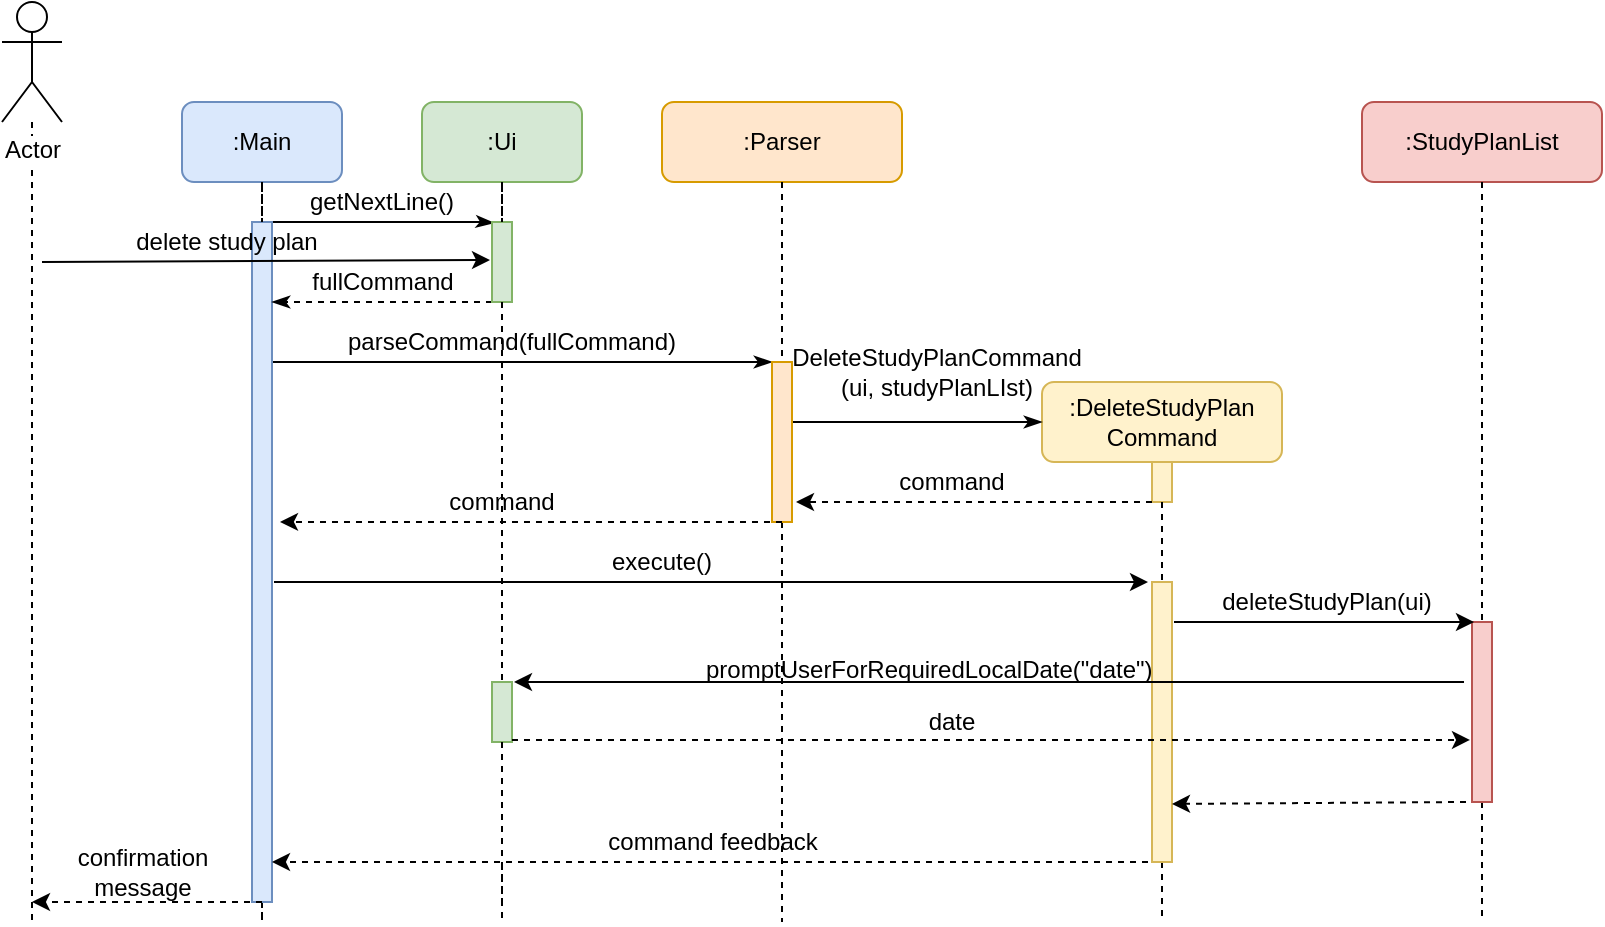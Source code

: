 <mxfile version="12.9.10" type="device"><diagram id="o_KrSBOa8JoWa7Z2Ccje" name="Page-1"><mxGraphModel dx="946" dy="596" grid="1" gridSize="10" guides="1" tooltips="1" connect="1" arrows="1" fold="1" page="1" pageScale="1" pageWidth="1169" pageHeight="827" math="0" shadow="0"><root><mxCell id="0"/><mxCell id="1" parent="0"/><mxCell id="TY5xW9ysp1mzQ-ZTCHtc-14" style="edgeStyle=orthogonalEdgeStyle;rounded=0;orthogonalLoop=1;jettySize=auto;html=1;dashed=1;endArrow=none;endFill=0;" parent="1" source="TY5xW9ysp1mzQ-ZTCHtc-1" edge="1"><mxGeometry relative="1" as="geometry"><mxPoint x="55" y="480" as="targetPoint"/></mxGeometry></mxCell><mxCell id="TY5xW9ysp1mzQ-ZTCHtc-1" value="Actor" style="shape=umlActor;verticalLabelPosition=bottom;labelBackgroundColor=#ffffff;verticalAlign=top;html=1;" parent="1" vertex="1"><mxGeometry x="40" y="20" width="30" height="60" as="geometry"/></mxCell><mxCell id="TY5xW9ysp1mzQ-ZTCHtc-17" style="edgeStyle=orthogonalEdgeStyle;rounded=0;orthogonalLoop=1;jettySize=auto;html=1;dashed=1;endArrow=none;endFill=0;" parent="1" source="TY5xW9ysp1mzQ-ZTCHtc-54" edge="1"><mxGeometry relative="1" as="geometry"><mxPoint x="620" y="480" as="targetPoint"/></mxGeometry></mxCell><mxCell id="TY5xW9ysp1mzQ-ZTCHtc-8" value=":DeleteStudyPlan&lt;br&gt;Command" style="rounded=1;whiteSpace=wrap;html=1;fillColor=#fff2cc;strokeColor=#d6b656;" parent="1" vertex="1"><mxGeometry x="560" y="210" width="120" height="40" as="geometry"/></mxCell><mxCell id="TY5xW9ysp1mzQ-ZTCHtc-18" style="edgeStyle=orthogonalEdgeStyle;rounded=0;orthogonalLoop=1;jettySize=auto;html=1;dashed=1;endArrow=none;endFill=0;" parent="1" source="TY5xW9ysp1mzQ-ZTCHtc-59" edge="1"><mxGeometry relative="1" as="geometry"><mxPoint x="780" y="480" as="targetPoint"/></mxGeometry></mxCell><mxCell id="TY5xW9ysp1mzQ-ZTCHtc-9" value=":StudyPlanList" style="rounded=1;whiteSpace=wrap;html=1;fillColor=#f8cecc;strokeColor=#b85450;" parent="1" vertex="1"><mxGeometry x="720" y="70" width="120" height="40" as="geometry"/></mxCell><mxCell id="TY5xW9ysp1mzQ-ZTCHtc-19" style="edgeStyle=orthogonalEdgeStyle;rounded=0;orthogonalLoop=1;jettySize=auto;html=1;dashed=1;endArrow=none;endFill=0;" parent="1" edge="1"><mxGeometry relative="1" as="geometry"><mxPoint x="290" y="480" as="targetPoint"/><mxPoint x="290" y="451" as="sourcePoint"/></mxGeometry></mxCell><mxCell id="TY5xW9ysp1mzQ-ZTCHtc-12" value=":Ui" style="rounded=1;whiteSpace=wrap;html=1;fillColor=#d5e8d4;strokeColor=#82b366;" parent="1" vertex="1"><mxGeometry x="250" y="70" width="80" height="40" as="geometry"/></mxCell><mxCell id="TY5xW9ysp1mzQ-ZTCHtc-23" style="edgeStyle=orthogonalEdgeStyle;rounded=0;orthogonalLoop=1;jettySize=auto;html=1;dashed=1;endArrow=none;endFill=0;" parent="1" source="TY5xW9ysp1mzQ-ZTCHtc-41" edge="1"><mxGeometry relative="1" as="geometry"><mxPoint x="430" y="480" as="targetPoint"/></mxGeometry></mxCell><mxCell id="TY5xW9ysp1mzQ-ZTCHtc-22" value=":Parser" style="rounded=1;whiteSpace=wrap;html=1;fillColor=#ffe6cc;strokeColor=#d79b00;" parent="1" vertex="1"><mxGeometry x="370" y="70" width="120" height="40" as="geometry"/></mxCell><mxCell id="TY5xW9ysp1mzQ-ZTCHtc-25" style="edgeStyle=orthogonalEdgeStyle;rounded=0;orthogonalLoop=1;jettySize=auto;html=1;dashed=1;endArrow=none;endFill=0;" parent="1" source="TY5xW9ysp1mzQ-ZTCHtc-26" edge="1"><mxGeometry relative="1" as="geometry"><mxPoint x="170" y="470" as="targetPoint"/><Array as="points"><mxPoint x="170" y="480"/><mxPoint x="170" y="480"/></Array></mxGeometry></mxCell><mxCell id="TY5xW9ysp1mzQ-ZTCHtc-24" value=":Main" style="rounded=1;whiteSpace=wrap;html=1;fillColor=#dae8fc;strokeColor=#6c8ebf;" parent="1" vertex="1"><mxGeometry x="130" y="70" width="80" height="40" as="geometry"/></mxCell><mxCell id="TY5xW9ysp1mzQ-ZTCHtc-28" style="edgeStyle=orthogonalEdgeStyle;rounded=0;orthogonalLoop=1;jettySize=auto;html=1;endArrow=classicThin;endFill=1;entryX=0.1;entryY=0.013;entryDx=0;entryDy=0;entryPerimeter=0;" parent="1" source="TY5xW9ysp1mzQ-ZTCHtc-26" target="TY5xW9ysp1mzQ-ZTCHtc-29" edge="1"><mxGeometry relative="1" as="geometry"><mxPoint x="280" y="130" as="targetPoint"/><Array as="points"><mxPoint x="280" y="130"/><mxPoint x="280" y="131"/></Array></mxGeometry></mxCell><mxCell id="TY5xW9ysp1mzQ-ZTCHtc-40" style="edgeStyle=orthogonalEdgeStyle;rounded=0;orthogonalLoop=1;jettySize=auto;html=1;endArrow=classicThin;endFill=1;" parent="1" source="TY5xW9ysp1mzQ-ZTCHtc-26" target="TY5xW9ysp1mzQ-ZTCHtc-41" edge="1"><mxGeometry relative="1" as="geometry"><mxPoint x="420" y="200" as="targetPoint"/><Array as="points"><mxPoint x="420" y="200"/><mxPoint x="420" y="200"/></Array></mxGeometry></mxCell><mxCell id="TY5xW9ysp1mzQ-ZTCHtc-26" value="" style="html=1;points=[];perimeter=orthogonalPerimeter;fillColor=#dae8fc;strokeColor=#6c8ebf;" parent="1" vertex="1"><mxGeometry x="165" y="130" width="10" height="340" as="geometry"/></mxCell><mxCell id="TY5xW9ysp1mzQ-ZTCHtc-27" style="edgeStyle=orthogonalEdgeStyle;rounded=0;orthogonalLoop=1;jettySize=auto;html=1;dashed=1;endArrow=none;endFill=0;" parent="1" source="TY5xW9ysp1mzQ-ZTCHtc-24" target="TY5xW9ysp1mzQ-ZTCHtc-26" edge="1"><mxGeometry relative="1" as="geometry"><mxPoint x="170" y="460" as="targetPoint"/><mxPoint x="170" y="110" as="sourcePoint"/></mxGeometry></mxCell><mxCell id="TY5xW9ysp1mzQ-ZTCHtc-35" style="edgeStyle=orthogonalEdgeStyle;rounded=0;orthogonalLoop=1;jettySize=auto;html=1;endArrow=classicThin;endFill=1;dashed=1;" parent="1" source="TY5xW9ysp1mzQ-ZTCHtc-29" target="TY5xW9ysp1mzQ-ZTCHtc-26" edge="1"><mxGeometry relative="1" as="geometry"><Array as="points"><mxPoint x="240" y="170"/><mxPoint x="240" y="170"/></Array></mxGeometry></mxCell><mxCell id="TY5xW9ysp1mzQ-ZTCHtc-29" value="" style="html=1;points=[];perimeter=orthogonalPerimeter;fillColor=#d5e8d4;strokeColor=#82b366;" parent="1" vertex="1"><mxGeometry x="285" y="130" width="10" height="40" as="geometry"/></mxCell><mxCell id="TY5xW9ysp1mzQ-ZTCHtc-30" style="edgeStyle=orthogonalEdgeStyle;rounded=0;orthogonalLoop=1;jettySize=auto;html=1;dashed=1;endArrow=none;endFill=0;" parent="1" source="TY5xW9ysp1mzQ-ZTCHtc-12" target="TY5xW9ysp1mzQ-ZTCHtc-29" edge="1"><mxGeometry relative="1" as="geometry"><mxPoint x="290" y="460" as="targetPoint"/><mxPoint x="290" y="110" as="sourcePoint"/></mxGeometry></mxCell><mxCell id="TY5xW9ysp1mzQ-ZTCHtc-36" value="getNextLine()" style="text;html=1;strokeColor=none;fillColor=none;align=center;verticalAlign=middle;whiteSpace=wrap;rounded=0;" parent="1" vertex="1"><mxGeometry x="210" y="110" width="40" height="20" as="geometry"/></mxCell><mxCell id="TY5xW9ysp1mzQ-ZTCHtc-37" value="" style="endArrow=classic;html=1;entryX=-0.1;entryY=0.475;entryDx=0;entryDy=0;entryPerimeter=0;" parent="1" target="TY5xW9ysp1mzQ-ZTCHtc-29" edge="1"><mxGeometry width="50" height="50" relative="1" as="geometry"><mxPoint x="60" y="150" as="sourcePoint"/><mxPoint x="164" y="150" as="targetPoint"/></mxGeometry></mxCell><mxCell id="TY5xW9ysp1mzQ-ZTCHtc-38" value="delete study plan" style="text;html=1;strokeColor=none;fillColor=none;align=center;verticalAlign=middle;whiteSpace=wrap;rounded=0;" parent="1" vertex="1"><mxGeometry x="55" y="130" width="195" height="20" as="geometry"/></mxCell><mxCell id="TY5xW9ysp1mzQ-ZTCHtc-39" value="fullCommand" style="text;html=1;strokeColor=none;fillColor=none;align=center;verticalAlign=middle;whiteSpace=wrap;rounded=0;" parent="1" vertex="1"><mxGeometry x="182.5" y="150" width="95" height="20" as="geometry"/></mxCell><mxCell id="TY5xW9ysp1mzQ-ZTCHtc-47" style="edgeStyle=orthogonalEdgeStyle;rounded=0;orthogonalLoop=1;jettySize=auto;html=1;entryX=0;entryY=0.5;entryDx=0;entryDy=0;endArrow=classicThin;endFill=1;" parent="1" source="TY5xW9ysp1mzQ-ZTCHtc-41" target="TY5xW9ysp1mzQ-ZTCHtc-8" edge="1"><mxGeometry relative="1" as="geometry"><Array as="points"><mxPoint x="450" y="230"/><mxPoint x="450" y="230"/></Array></mxGeometry></mxCell><mxCell id="TY5xW9ysp1mzQ-ZTCHtc-41" value="" style="html=1;points=[];perimeter=orthogonalPerimeter;fillColor=#ffe6cc;strokeColor=#d79b00;" parent="1" vertex="1"><mxGeometry x="425" y="200" width="10" height="80" as="geometry"/></mxCell><mxCell id="TY5xW9ysp1mzQ-ZTCHtc-42" style="edgeStyle=orthogonalEdgeStyle;rounded=0;orthogonalLoop=1;jettySize=auto;html=1;dashed=1;endArrow=none;endFill=0;" parent="1" source="TY5xW9ysp1mzQ-ZTCHtc-22" target="TY5xW9ysp1mzQ-ZTCHtc-41" edge="1"><mxGeometry relative="1" as="geometry"><mxPoint x="430" y="450" as="targetPoint"/><mxPoint x="430" y="110" as="sourcePoint"/></mxGeometry></mxCell><mxCell id="TY5xW9ysp1mzQ-ZTCHtc-43" value="parseCommand(fullCommand)" style="text;html=1;strokeColor=none;fillColor=none;align=center;verticalAlign=middle;whiteSpace=wrap;rounded=0;" parent="1" vertex="1"><mxGeometry x="240" y="180" width="110" height="20" as="geometry"/></mxCell><mxCell id="TY5xW9ysp1mzQ-ZTCHtc-48" value="DeleteStudyPlanCommand&lt;br&gt;(ui, studyPlanLIst)" style="text;html=1;strokeColor=none;fillColor=none;align=center;verticalAlign=middle;whiteSpace=wrap;rounded=0;" parent="1" vertex="1"><mxGeometry x="440" y="190" width="135" height="30" as="geometry"/></mxCell><mxCell id="TY5xW9ysp1mzQ-ZTCHtc-49" value="" style="html=1;points=[];perimeter=orthogonalPerimeter;fillColor=#fff2cc;strokeColor=#d6b656;" parent="1" vertex="1"><mxGeometry x="615" y="250" width="10" height="20" as="geometry"/></mxCell><mxCell id="TY5xW9ysp1mzQ-ZTCHtc-52" value="command" style="text;html=1;strokeColor=none;fillColor=none;align=center;verticalAlign=middle;whiteSpace=wrap;rounded=0;" parent="1" vertex="1"><mxGeometry x="470" y="250" width="90" height="20" as="geometry"/></mxCell><mxCell id="TY5xW9ysp1mzQ-ZTCHtc-53" value="" style="endArrow=classic;html=1;" parent="1" edge="1"><mxGeometry width="50" height="50" relative="1" as="geometry"><mxPoint x="176" y="310" as="sourcePoint"/><mxPoint x="613" y="310" as="targetPoint"/></mxGeometry></mxCell><mxCell id="TY5xW9ysp1mzQ-ZTCHtc-54" value="" style="html=1;points=[];perimeter=orthogonalPerimeter;fillColor=#fff2cc;strokeColor=#d6b656;" parent="1" vertex="1"><mxGeometry x="615" y="310" width="10" height="140" as="geometry"/></mxCell><mxCell id="TY5xW9ysp1mzQ-ZTCHtc-55" style="edgeStyle=orthogonalEdgeStyle;rounded=0;orthogonalLoop=1;jettySize=auto;html=1;dashed=1;endArrow=none;endFill=0;" parent="1" source="TY5xW9ysp1mzQ-ZTCHtc-49" target="TY5xW9ysp1mzQ-ZTCHtc-54" edge="1"><mxGeometry relative="1" as="geometry"><mxPoint x="620" y="450" as="targetPoint"/><mxPoint x="620" y="270" as="sourcePoint"/></mxGeometry></mxCell><mxCell id="TY5xW9ysp1mzQ-ZTCHtc-56" value="execute()" style="text;html=1;strokeColor=none;fillColor=none;align=center;verticalAlign=middle;whiteSpace=wrap;rounded=0;" parent="1" vertex="1"><mxGeometry x="315" y="290" width="110" height="20" as="geometry"/></mxCell><mxCell id="TY5xW9ysp1mzQ-ZTCHtc-57" value="" style="endArrow=classic;html=1;exitX=0.5;exitY=1;exitDx=0;exitDy=0;exitPerimeter=0;dashed=1;entryX=1.4;entryY=0.441;entryDx=0;entryDy=0;entryPerimeter=0;" parent="1" source="TY5xW9ysp1mzQ-ZTCHtc-41" target="TY5xW9ysp1mzQ-ZTCHtc-26" edge="1"><mxGeometry width="50" height="50" relative="1" as="geometry"><mxPoint x="400" y="270" as="sourcePoint"/><mxPoint x="180" y="280" as="targetPoint"/></mxGeometry></mxCell><mxCell id="TY5xW9ysp1mzQ-ZTCHtc-58" value="command" style="text;html=1;strokeColor=none;fillColor=none;align=center;verticalAlign=middle;whiteSpace=wrap;rounded=0;" parent="1" vertex="1"><mxGeometry x="245" y="260" width="90" height="20" as="geometry"/></mxCell><mxCell id="TY5xW9ysp1mzQ-ZTCHtc-59" value="" style="html=1;points=[];perimeter=orthogonalPerimeter;fillColor=#f8cecc;strokeColor=#b85450;" parent="1" vertex="1"><mxGeometry x="775" y="330" width="10" height="90" as="geometry"/></mxCell><mxCell id="TY5xW9ysp1mzQ-ZTCHtc-60" style="edgeStyle=orthogonalEdgeStyle;rounded=0;orthogonalLoop=1;jettySize=auto;html=1;dashed=1;endArrow=none;endFill=0;" parent="1" source="TY5xW9ysp1mzQ-ZTCHtc-9" target="TY5xW9ysp1mzQ-ZTCHtc-59" edge="1"><mxGeometry relative="1" as="geometry"><mxPoint x="780" y="450" as="targetPoint"/><mxPoint x="780" y="110" as="sourcePoint"/></mxGeometry></mxCell><mxCell id="TY5xW9ysp1mzQ-ZTCHtc-63" value="deleteStudyPlan(ui)" style="text;html=1;strokeColor=none;fillColor=none;align=center;verticalAlign=middle;whiteSpace=wrap;rounded=0;" parent="1" vertex="1"><mxGeometry x="615" y="310" width="175" height="20" as="geometry"/></mxCell><mxCell id="HmD74QbfQNnK9ySN9s8G-1" value="" style="html=1;points=[];perimeter=orthogonalPerimeter;fillColor=#d5e8d4;strokeColor=#82b366;" parent="1" vertex="1"><mxGeometry x="285" y="360" width="10" height="30" as="geometry"/></mxCell><mxCell id="HmD74QbfQNnK9ySN9s8G-4" style="edgeStyle=orthogonalEdgeStyle;rounded=0;orthogonalLoop=1;jettySize=auto;html=1;dashed=1;endArrow=none;endFill=0;" parent="1" source="TY5xW9ysp1mzQ-ZTCHtc-29" target="HmD74QbfQNnK9ySN9s8G-1" edge="1"><mxGeometry relative="1" as="geometry"><mxPoint x="290" y="480" as="targetPoint"/><mxPoint x="290" y="170" as="sourcePoint"/></mxGeometry></mxCell><mxCell id="HmD74QbfQNnK9ySN9s8G-13" value="" style="endArrow=classic;html=1;dashed=1;entryX=0.7;entryY=1;entryDx=0;entryDy=0;entryPerimeter=0;" parent="1" edge="1"><mxGeometry width="50" height="50" relative="1" as="geometry"><mxPoint x="613" y="450" as="sourcePoint"/><mxPoint x="175" y="450" as="targetPoint"/></mxGeometry></mxCell><mxCell id="HmD74QbfQNnK9ySN9s8G-14" value="" style="endArrow=classic;html=1;" parent="1" edge="1"><mxGeometry width="50" height="50" relative="1" as="geometry"><mxPoint x="626" y="330" as="sourcePoint"/><mxPoint x="776" y="330" as="targetPoint"/></mxGeometry></mxCell><mxCell id="HmD74QbfQNnK9ySN9s8G-16" value="" style="endArrow=classic;html=1;" parent="1" edge="1"><mxGeometry width="50" height="50" relative="1" as="geometry"><mxPoint x="771" y="360" as="sourcePoint"/><mxPoint x="296" y="360" as="targetPoint"/></mxGeometry></mxCell><mxCell id="HmD74QbfQNnK9ySN9s8G-17" value="promptUserForRequiredLocalDate(&quot;date&quot;)" style="text;html=1;" parent="1" vertex="1"><mxGeometry x="390" y="340" width="210" height="30" as="geometry"/></mxCell><mxCell id="HmD74QbfQNnK9ySN9s8G-18" value="" style="endArrow=classic;html=1;entryX=-0.4;entryY=0.722;entryDx=0;entryDy=0;entryPerimeter=0;dashed=1;" parent="1" edge="1"><mxGeometry width="50" height="50" relative="1" as="geometry"><mxPoint x="295" y="388.98" as="sourcePoint"/><mxPoint x="774" y="388.98" as="targetPoint"/></mxGeometry></mxCell><mxCell id="HmD74QbfQNnK9ySN9s8G-19" value="date" style="text;html=1;strokeColor=none;fillColor=none;align=center;verticalAlign=middle;whiteSpace=wrap;rounded=0;" parent="1" vertex="1"><mxGeometry x="460" y="370" width="110" height="20" as="geometry"/></mxCell><mxCell id="HmD74QbfQNnK9ySN9s8G-24" value="" style="endArrow=classic;html=1;dashed=1;entryX=0.8;entryY=1.006;entryDx=0;entryDy=0;entryPerimeter=0;" parent="1" edge="1"><mxGeometry width="50" height="50" relative="1" as="geometry"><mxPoint x="772" y="420" as="sourcePoint"/><mxPoint x="625" y="420.96" as="targetPoint"/></mxGeometry></mxCell><mxCell id="HmD74QbfQNnK9ySN9s8G-25" value="" style="endArrow=classic;html=1;dashed=1;" parent="1" edge="1"><mxGeometry width="50" height="50" relative="1" as="geometry"><mxPoint x="170" y="470" as="sourcePoint"/><mxPoint x="55" y="470" as="targetPoint"/></mxGeometry></mxCell><mxCell id="dhGrRRYVs_T2U-A9m3FB-2" style="edgeStyle=orthogonalEdgeStyle;rounded=0;orthogonalLoop=1;jettySize=auto;html=1;dashed=1;endArrow=none;endFill=0;" parent="1" source="HmD74QbfQNnK9ySN9s8G-1" edge="1"><mxGeometry relative="1" as="geometry"><mxPoint x="290" y="470" as="targetPoint"/><mxPoint x="290" y="390" as="sourcePoint"/></mxGeometry></mxCell><mxCell id="Gqqt6YQobRhCVaZlm-et-1" value="" style="endArrow=classic;html=1;exitX=0.5;exitY=1;exitDx=0;exitDy=0;exitPerimeter=0;dashed=1;entryX=1.2;entryY=0.875;entryDx=0;entryDy=0;entryPerimeter=0;" parent="1" target="TY5xW9ysp1mzQ-ZTCHtc-41" edge="1"><mxGeometry width="50" height="50" relative="1" as="geometry"><mxPoint x="615" y="270" as="sourcePoint"/><mxPoint x="440" y="270" as="targetPoint"/></mxGeometry></mxCell><mxCell id="Qgxo9LowZP03KMYBzGT7-1" value="command feedback" style="text;html=1;resizable=0;autosize=1;align=center;verticalAlign=middle;points=[];fillColor=none;strokeColor=none;rounded=0;" vertex="1" parent="1"><mxGeometry x="335" y="430" width="120" height="20" as="geometry"/></mxCell><mxCell id="Qgxo9LowZP03KMYBzGT7-2" value="confirmation&lt;br&gt;message" style="text;html=1;resizable=0;autosize=1;align=center;verticalAlign=middle;points=[];fillColor=none;strokeColor=none;rounded=0;" vertex="1" parent="1"><mxGeometry x="70" y="440" width="80" height="30" as="geometry"/></mxCell></root></mxGraphModel></diagram></mxfile>